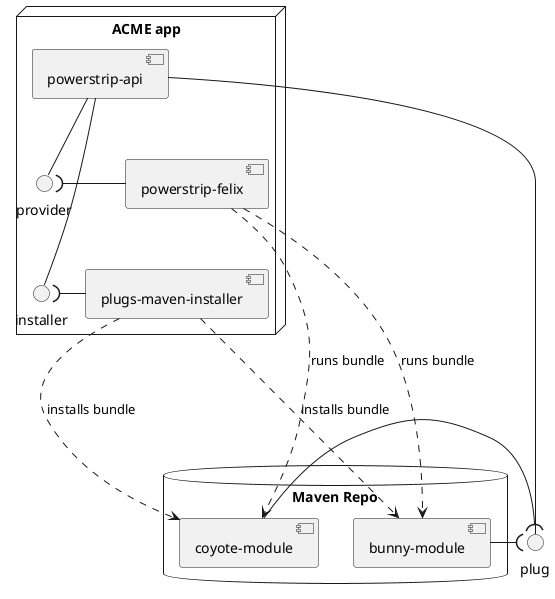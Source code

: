 @startuml

interface plug

node "ACME app" {
  [powerstrip-api] -- provider
  [powerstrip-api] --- installer
  provider )- [powerstrip-felix]
  installer )- [plugs-maven-installer]
  [powerstrip-api] ----- plug
}

database "Maven Repo" {
  plug )- [coyote-module]
  plug )- [bunny-module]
}

[plugs-maven-installer] ...> [coyote-module] : installs bundle
[plugs-maven-installer] ...> [bunny-module] : installs bundle

[powerstrip-felix] ...> [coyote-module] : runs bundle
[powerstrip-felix] ...> [bunny-module] : runs bundle

@enduml
